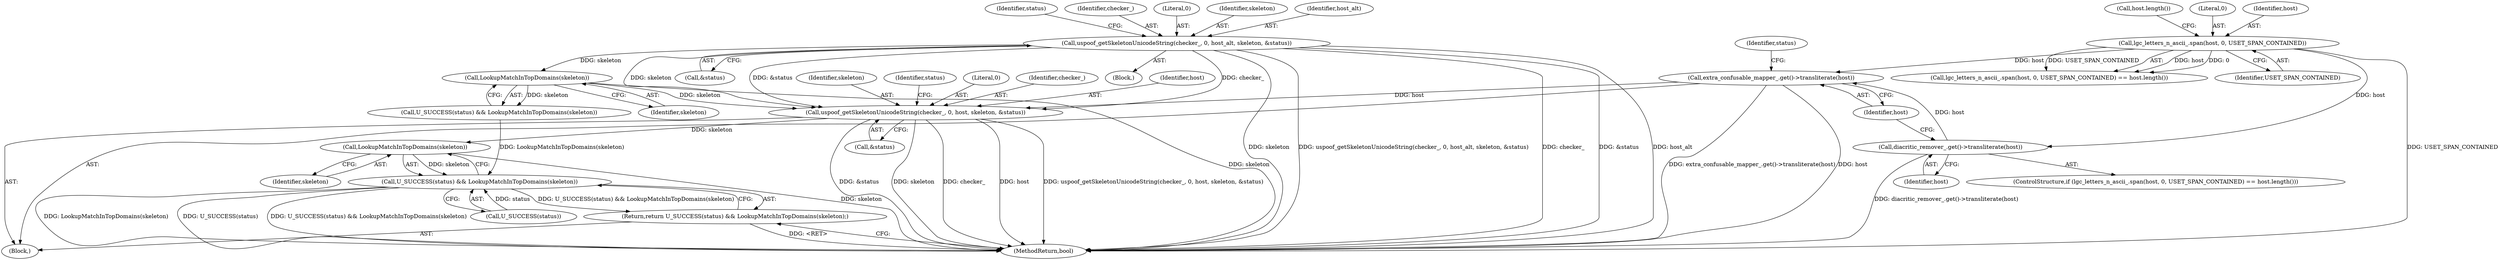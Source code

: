 digraph "0_Chrome_f9b56bc54fdff5981dba39a707489c3ca9980fac_1@API" {
"1000207" [label="(Call,LookupMatchInTopDomains(skeleton))"];
"1000196" [label="(Call,uspoof_getSkeletonUnicodeString(checker_, 0, host, skeleton, &status))"];
"1000181" [label="(Call,uspoof_getSkeletonUnicodeString(checker_, 0, host_alt, skeleton, &status))"];
"1000127" [label="(Call,extra_confusable_mapper_.get()->transliterate(host))"];
"1000125" [label="(Call,diacritic_remover_.get()->transliterate(host))"];
"1000120" [label="(Call,lgc_letters_n_ascii_.span(host, 0, USET_SPAN_CONTAINED))"];
"1000192" [label="(Call,LookupMatchInTopDomains(skeleton))"];
"1000204" [label="(Call,U_SUCCESS(status) && LookupMatchInTopDomains(skeleton))"];
"1000203" [label="(Return,return U_SUCCESS(status) && LookupMatchInTopDomains(skeleton);)"];
"1000119" [label="(Call,lgc_letters_n_ascii_.span(host, 0, USET_SPAN_CONTAINED) == host.length())"];
"1000105" [label="(Block,)"];
"1000183" [label="(Literal,0)"];
"1000200" [label="(Identifier,skeleton)"];
"1000123" [label="(Identifier,USET_SPAN_CONTAINED)"];
"1000118" [label="(ControlStructure,if (lgc_letters_n_ascii_.span(host, 0, USET_SPAN_CONTAINED) == host.length()))"];
"1000186" [label="(Call,&status)"];
"1000203" [label="(Return,return U_SUCCESS(status) && LookupMatchInTopDomains(skeleton);)"];
"1000206" [label="(Identifier,status)"];
"1000192" [label="(Call,LookupMatchInTopDomains(skeleton))"];
"1000209" [label="(MethodReturn,bool)"];
"1000185" [label="(Identifier,skeleton)"];
"1000131" [label="(Identifier,status)"];
"1000198" [label="(Literal,0)"];
"1000197" [label="(Identifier,checker_)"];
"1000184" [label="(Identifier,host_alt)"];
"1000122" [label="(Literal,0)"];
"1000193" [label="(Identifier,skeleton)"];
"1000128" [label="(Identifier,host)"];
"1000189" [label="(Call,U_SUCCESS(status) && LookupMatchInTopDomains(skeleton))"];
"1000207" [label="(Call,LookupMatchInTopDomains(skeleton))"];
"1000126" [label="(Identifier,host)"];
"1000196" [label="(Call,uspoof_getSkeletonUnicodeString(checker_, 0, host, skeleton, &status))"];
"1000199" [label="(Identifier,host)"];
"1000201" [label="(Call,&status)"];
"1000125" [label="(Call,diacritic_remover_.get()->transliterate(host))"];
"1000120" [label="(Call,lgc_letters_n_ascii_.span(host, 0, USET_SPAN_CONTAINED))"];
"1000204" [label="(Call,U_SUCCESS(status) && LookupMatchInTopDomains(skeleton))"];
"1000127" [label="(Call,extra_confusable_mapper_.get()->transliterate(host))"];
"1000191" [label="(Identifier,status)"];
"1000143" [label="(Block,)"];
"1000181" [label="(Call,uspoof_getSkeletonUnicodeString(checker_, 0, host_alt, skeleton, &status))"];
"1000208" [label="(Identifier,skeleton)"];
"1000121" [label="(Identifier,host)"];
"1000182" [label="(Identifier,checker_)"];
"1000205" [label="(Call,U_SUCCESS(status))"];
"1000124" [label="(Call,host.length())"];
"1000207" -> "1000204"  [label="AST: "];
"1000207" -> "1000208"  [label="CFG: "];
"1000208" -> "1000207"  [label="AST: "];
"1000204" -> "1000207"  [label="CFG: "];
"1000207" -> "1000209"  [label="DDG: skeleton"];
"1000207" -> "1000204"  [label="DDG: skeleton"];
"1000196" -> "1000207"  [label="DDG: skeleton"];
"1000196" -> "1000105"  [label="AST: "];
"1000196" -> "1000201"  [label="CFG: "];
"1000197" -> "1000196"  [label="AST: "];
"1000198" -> "1000196"  [label="AST: "];
"1000199" -> "1000196"  [label="AST: "];
"1000200" -> "1000196"  [label="AST: "];
"1000201" -> "1000196"  [label="AST: "];
"1000206" -> "1000196"  [label="CFG: "];
"1000196" -> "1000209"  [label="DDG: &status"];
"1000196" -> "1000209"  [label="DDG: skeleton"];
"1000196" -> "1000209"  [label="DDG: checker_"];
"1000196" -> "1000209"  [label="DDG: host"];
"1000196" -> "1000209"  [label="DDG: uspoof_getSkeletonUnicodeString(checker_, 0, host, skeleton, &status)"];
"1000181" -> "1000196"  [label="DDG: checker_"];
"1000181" -> "1000196"  [label="DDG: skeleton"];
"1000181" -> "1000196"  [label="DDG: &status"];
"1000127" -> "1000196"  [label="DDG: host"];
"1000192" -> "1000196"  [label="DDG: skeleton"];
"1000181" -> "1000143"  [label="AST: "];
"1000181" -> "1000186"  [label="CFG: "];
"1000182" -> "1000181"  [label="AST: "];
"1000183" -> "1000181"  [label="AST: "];
"1000184" -> "1000181"  [label="AST: "];
"1000185" -> "1000181"  [label="AST: "];
"1000186" -> "1000181"  [label="AST: "];
"1000191" -> "1000181"  [label="CFG: "];
"1000181" -> "1000209"  [label="DDG: skeleton"];
"1000181" -> "1000209"  [label="DDG: uspoof_getSkeletonUnicodeString(checker_, 0, host_alt, skeleton, &status)"];
"1000181" -> "1000209"  [label="DDG: checker_"];
"1000181" -> "1000209"  [label="DDG: &status"];
"1000181" -> "1000209"  [label="DDG: host_alt"];
"1000181" -> "1000192"  [label="DDG: skeleton"];
"1000127" -> "1000105"  [label="AST: "];
"1000127" -> "1000128"  [label="CFG: "];
"1000128" -> "1000127"  [label="AST: "];
"1000131" -> "1000127"  [label="CFG: "];
"1000127" -> "1000209"  [label="DDG: extra_confusable_mapper_.get()->transliterate(host)"];
"1000127" -> "1000209"  [label="DDG: host"];
"1000125" -> "1000127"  [label="DDG: host"];
"1000120" -> "1000127"  [label="DDG: host"];
"1000125" -> "1000118"  [label="AST: "];
"1000125" -> "1000126"  [label="CFG: "];
"1000126" -> "1000125"  [label="AST: "];
"1000128" -> "1000125"  [label="CFG: "];
"1000125" -> "1000209"  [label="DDG: diacritic_remover_.get()->transliterate(host)"];
"1000120" -> "1000125"  [label="DDG: host"];
"1000120" -> "1000119"  [label="AST: "];
"1000120" -> "1000123"  [label="CFG: "];
"1000121" -> "1000120"  [label="AST: "];
"1000122" -> "1000120"  [label="AST: "];
"1000123" -> "1000120"  [label="AST: "];
"1000124" -> "1000120"  [label="CFG: "];
"1000120" -> "1000209"  [label="DDG: USET_SPAN_CONTAINED"];
"1000120" -> "1000119"  [label="DDG: host"];
"1000120" -> "1000119"  [label="DDG: 0"];
"1000120" -> "1000119"  [label="DDG: USET_SPAN_CONTAINED"];
"1000192" -> "1000189"  [label="AST: "];
"1000192" -> "1000193"  [label="CFG: "];
"1000193" -> "1000192"  [label="AST: "];
"1000189" -> "1000192"  [label="CFG: "];
"1000192" -> "1000209"  [label="DDG: skeleton"];
"1000192" -> "1000189"  [label="DDG: skeleton"];
"1000204" -> "1000203"  [label="AST: "];
"1000204" -> "1000205"  [label="CFG: "];
"1000205" -> "1000204"  [label="AST: "];
"1000203" -> "1000204"  [label="CFG: "];
"1000204" -> "1000209"  [label="DDG: LookupMatchInTopDomains(skeleton)"];
"1000204" -> "1000209"  [label="DDG: U_SUCCESS(status)"];
"1000204" -> "1000209"  [label="DDG: U_SUCCESS(status) && LookupMatchInTopDomains(skeleton)"];
"1000204" -> "1000203"  [label="DDG: U_SUCCESS(status) && LookupMatchInTopDomains(skeleton)"];
"1000205" -> "1000204"  [label="DDG: status"];
"1000189" -> "1000204"  [label="DDG: LookupMatchInTopDomains(skeleton)"];
"1000203" -> "1000105"  [label="AST: "];
"1000209" -> "1000203"  [label="CFG: "];
"1000203" -> "1000209"  [label="DDG: <RET>"];
}
